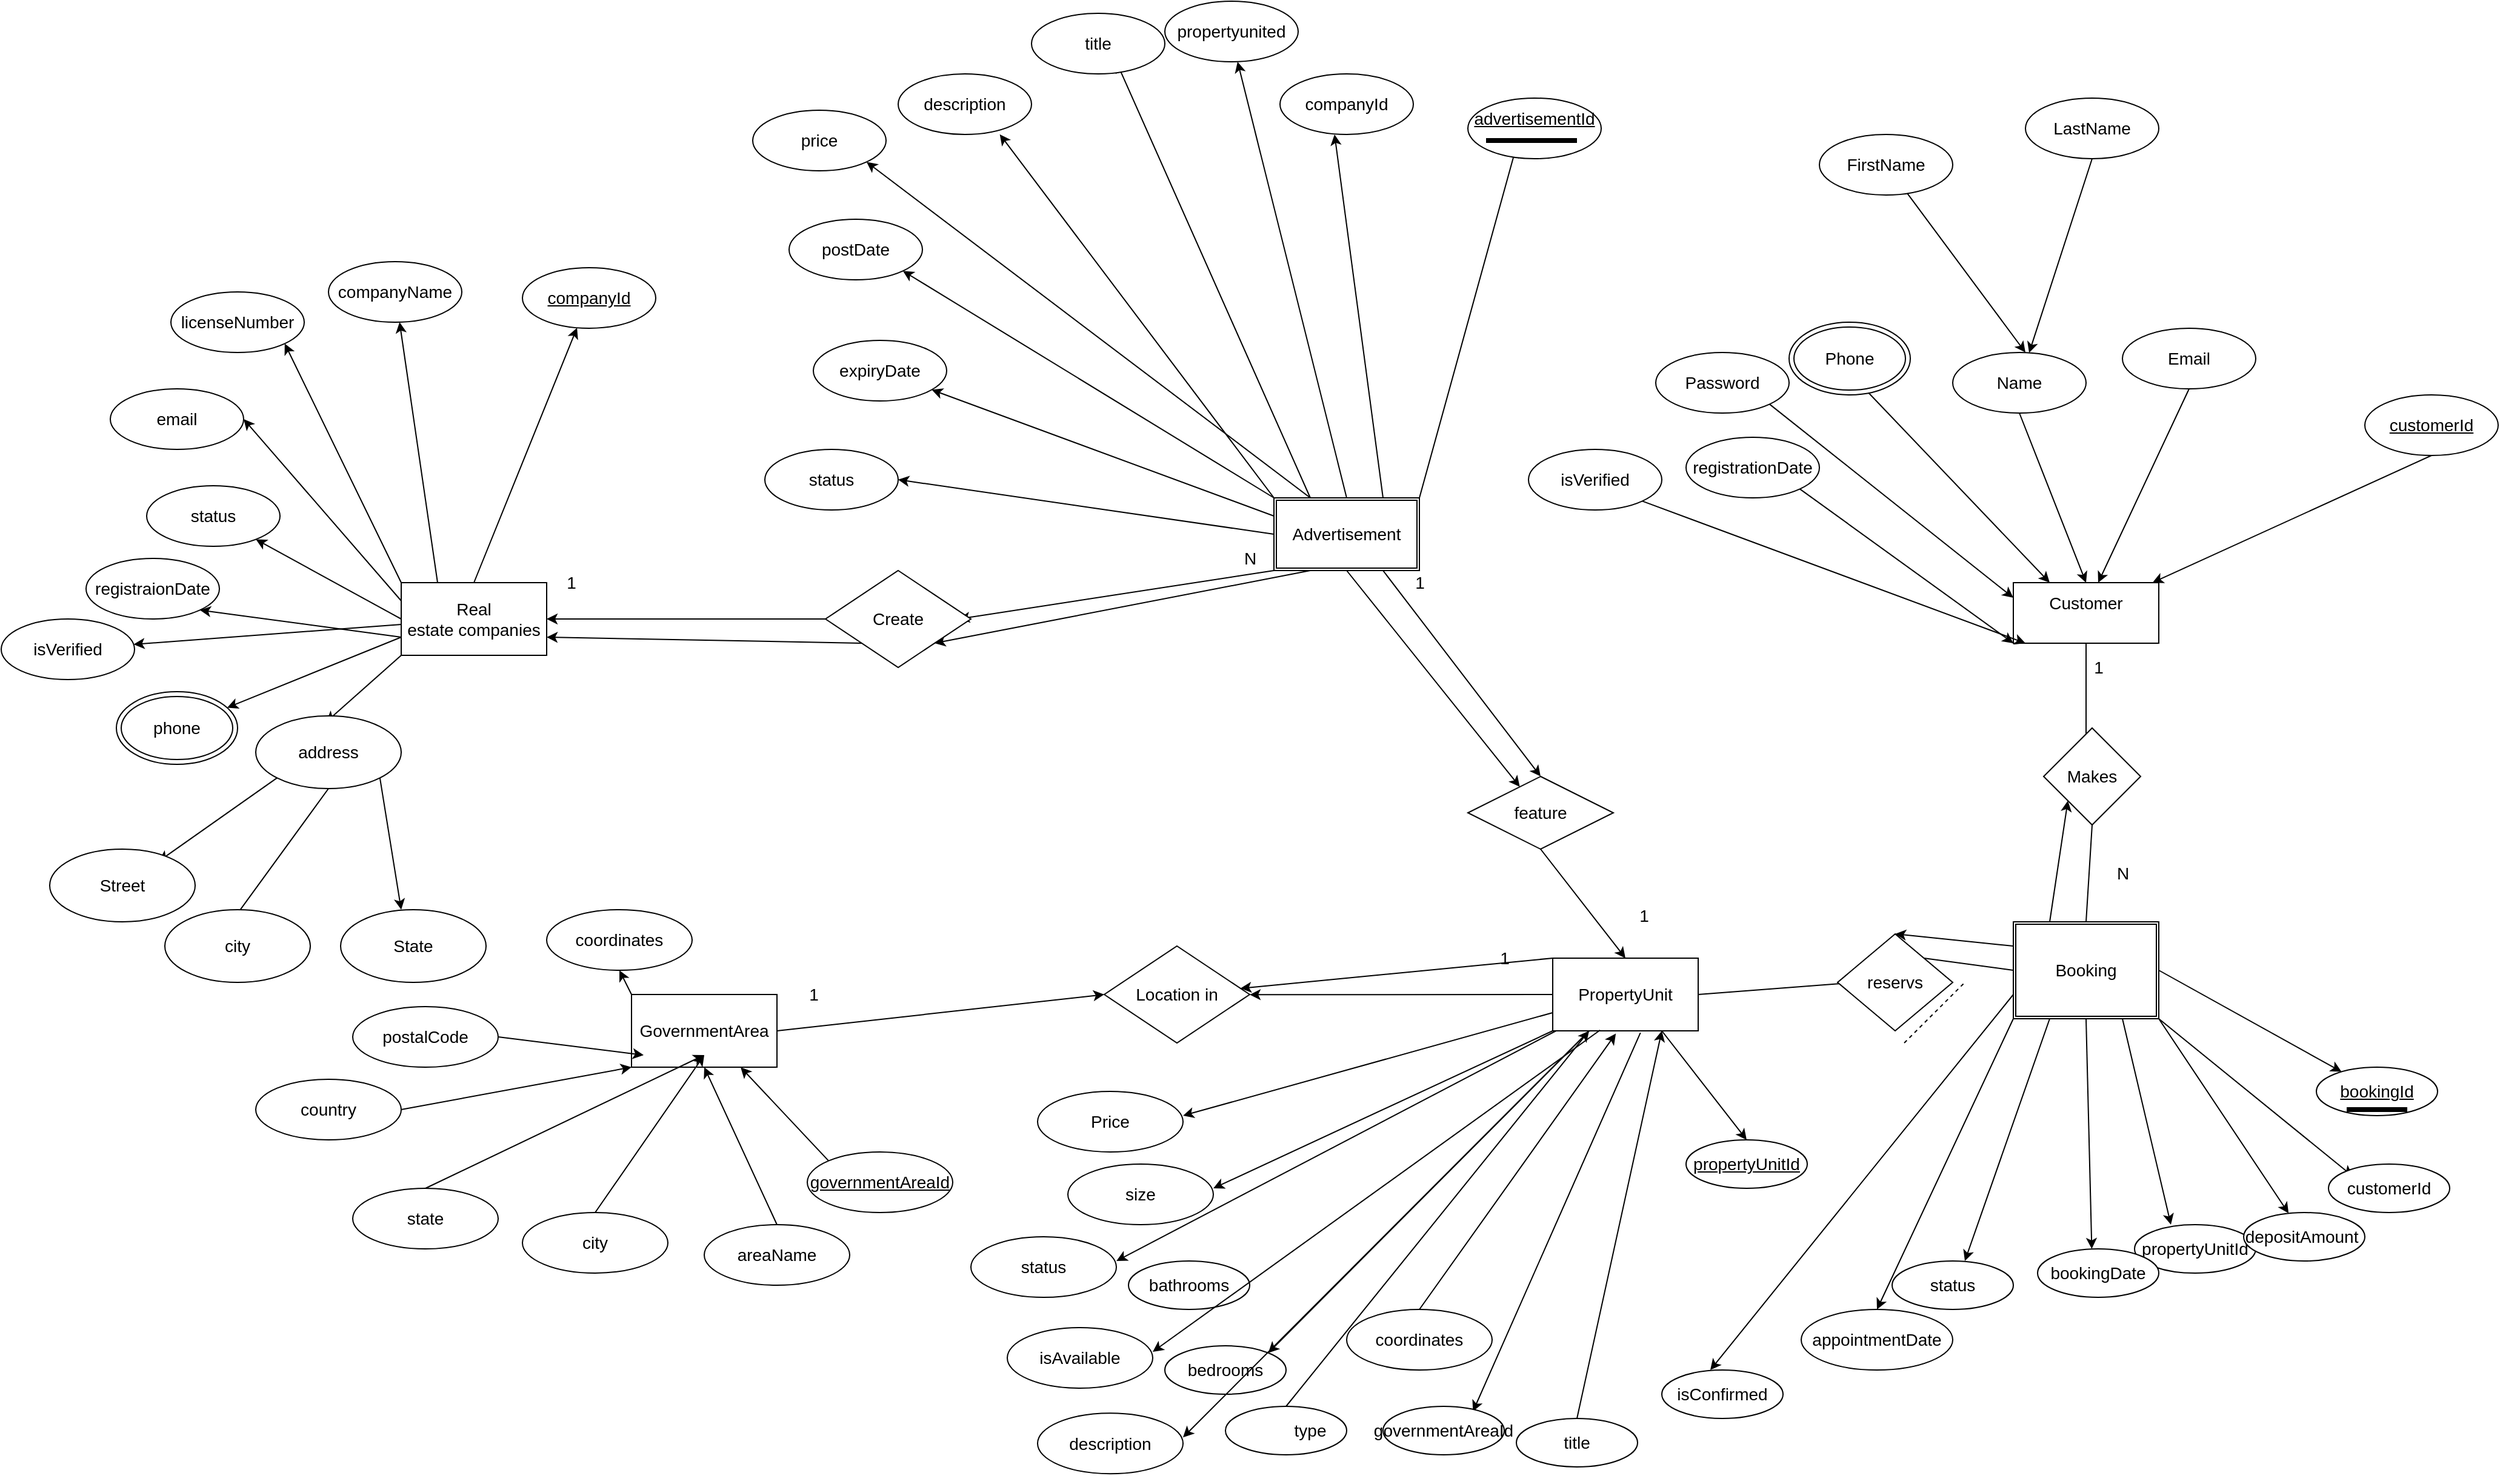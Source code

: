 <mxfile>
    <diagram id="lLyx0XdtuGJB43OEZlzJ" name="Page-1">
        <mxGraphModel dx="4102" dy="1222" grid="1" gridSize="10" guides="1" tooltips="1" connect="1" arrows="1" fold="1" page="1" pageScale="1" pageWidth="1200" pageHeight="1920" math="0" shadow="0">
            <root>
                <mxCell id="0"/>
                <mxCell id="1" parent="0"/>
                <mxCell id="188" style="edgeStyle=none;html=1;exitX=0.5;exitY=0;exitDx=0;exitDy=0;fontSize=14;" parent="1" source="63" target="187" edge="1">
                    <mxGeometry relative="1" as="geometry"/>
                </mxCell>
                <mxCell id="189" style="edgeStyle=none;html=1;exitX=0.25;exitY=0;exitDx=0;exitDy=0;fontSize=14;" parent="1" source="63" target="186" edge="1">
                    <mxGeometry relative="1" as="geometry"/>
                </mxCell>
                <mxCell id="190" style="edgeStyle=none;html=1;exitX=0;exitY=0;exitDx=0;exitDy=0;entryX=1;entryY=1;entryDx=0;entryDy=0;fontSize=14;" parent="1" source="63" target="185" edge="1">
                    <mxGeometry relative="1" as="geometry"/>
                </mxCell>
                <mxCell id="191" style="edgeStyle=none;html=1;exitX=0;exitY=0.25;exitDx=0;exitDy=0;entryX=1;entryY=0.5;entryDx=0;entryDy=0;fontSize=14;" parent="1" source="63" target="184" edge="1">
                    <mxGeometry relative="1" as="geometry"/>
                </mxCell>
                <mxCell id="192" style="edgeStyle=none;html=1;exitX=0;exitY=0.5;exitDx=0;exitDy=0;fontSize=14;" parent="1" source="63" target="183" edge="1">
                    <mxGeometry relative="1" as="geometry"/>
                </mxCell>
                <mxCell id="193" style="edgeStyle=none;html=1;exitX=0;exitY=0.75;exitDx=0;exitDy=0;entryX=1;entryY=1;entryDx=0;entryDy=0;fontSize=14;" parent="1" source="63" target="182" edge="1">
                    <mxGeometry relative="1" as="geometry"/>
                </mxCell>
                <mxCell id="195" style="edgeStyle=none;html=1;exitX=0;exitY=1;exitDx=0;exitDy=0;fontSize=14;" parent="1" source="63" edge="1">
                    <mxGeometry relative="1" as="geometry">
                        <mxPoint x="-552.026" y="725.135" as="targetPoint"/>
                    </mxGeometry>
                </mxCell>
                <mxCell id="197" style="edgeStyle=none;html=1;exitX=0;exitY=0.75;exitDx=0;exitDy=0;fontSize=14;" parent="1" source="63" target="196" edge="1">
                    <mxGeometry relative="1" as="geometry"/>
                </mxCell>
                <mxCell id="63" value="&lt;span style=&quot;font-size: 14px; line-height: 115%;&quot;&gt;Real&lt;br style=&quot;font-size: 14px;&quot;&gt;estate companies&lt;/span&gt;" style="rounded=0;whiteSpace=wrap;html=1;fontSize=14;" parent="1" vertex="1">
                    <mxGeometry x="-490" y="610" width="120" height="60" as="geometry"/>
                </mxCell>
                <mxCell id="222" style="edgeStyle=none;html=1;exitX=1;exitY=0.5;exitDx=0;exitDy=0;entryX=0;entryY=0.5;entryDx=0;entryDy=0;fontSize=14;" parent="1" source="65" target="206" edge="1">
                    <mxGeometry relative="1" as="geometry"/>
                </mxCell>
                <mxCell id="223" style="edgeStyle=none;html=1;exitX=0;exitY=0;exitDx=0;exitDy=0;entryX=0.5;entryY=1;entryDx=0;entryDy=0;fontSize=14;" parent="1" source="65" target="208" edge="1">
                    <mxGeometry relative="1" as="geometry"/>
                </mxCell>
                <mxCell id="65" value="GovernmentArea" style="rounded=0;whiteSpace=wrap;html=1;fontSize=14;" parent="1" vertex="1">
                    <mxGeometry x="-300" y="950" width="120" height="60" as="geometry"/>
                </mxCell>
                <mxCell id="130" style="edgeStyle=none;html=1;exitX=0.75;exitY=1;exitDx=0;exitDy=0;entryX=0.5;entryY=0;entryDx=0;entryDy=0;fontSize=14;" parent="1" source="66" target="131" edge="1">
                    <mxGeometry relative="1" as="geometry">
                        <mxPoint x="530" y="1160" as="targetPoint"/>
                    </mxGeometry>
                </mxCell>
                <mxCell id="145" style="edgeStyle=none;html=1;exitX=0;exitY=1;exitDx=0;exitDy=0;fontSize=14;" parent="1" source="66" edge="1">
                    <mxGeometry relative="1" as="geometry">
                        <mxPoint x="180" y="1110" as="targetPoint"/>
                    </mxGeometry>
                </mxCell>
                <mxCell id="205" style="edgeStyle=none;html=1;exitX=0;exitY=0.5;exitDx=0;exitDy=0;fontSize=14;" parent="1" source="66" edge="1">
                    <mxGeometry relative="1" as="geometry">
                        <mxPoint x="210" y="950.143" as="targetPoint"/>
                    </mxGeometry>
                </mxCell>
                <mxCell id="241" style="edgeStyle=none;html=1;exitX=0;exitY=0;exitDx=0;exitDy=0;fontSize=14;" parent="1" source="66" target="206" edge="1">
                    <mxGeometry relative="1" as="geometry"/>
                </mxCell>
                <mxCell id="66" value="PropertyUnit" style="rounded=0;whiteSpace=wrap;html=1;fontSize=14;" parent="1" vertex="1">
                    <mxGeometry x="460" y="920" width="120" height="60" as="geometry"/>
                </mxCell>
                <mxCell id="68" value="&#10;Customer&#10;&#10;" style="rounded=0;whiteSpace=wrap;html=1;fontSize=14;" parent="1" vertex="1">
                    <mxGeometry x="840" y="610" width="120" height="50" as="geometry"/>
                </mxCell>
                <mxCell id="86" style="edgeStyle=none;html=1;exitX=0.5;exitY=1;exitDx=0;exitDy=0;fontSize=14;" parent="1" source="69" edge="1">
                    <mxGeometry relative="1" as="geometry">
                        <mxPoint x="910" y="610" as="targetPoint"/>
                    </mxGeometry>
                </mxCell>
                <mxCell id="69" value="Email" style="ellipse;whiteSpace=wrap;html=1;fontSize=14;" parent="1" vertex="1">
                    <mxGeometry x="930" y="400" width="110" height="50" as="geometry"/>
                </mxCell>
                <mxCell id="89" style="edgeStyle=none;html=1;exitX=1;exitY=1;exitDx=0;exitDy=0;entryX=0;entryY=0.25;entryDx=0;entryDy=0;fontSize=14;" parent="1" source="71" target="68" edge="1">
                    <mxGeometry relative="1" as="geometry"/>
                </mxCell>
                <mxCell id="71" value="Password" style="ellipse;whiteSpace=wrap;html=1;fontSize=14;" parent="1" vertex="1">
                    <mxGeometry x="545" y="420" width="110" height="50" as="geometry"/>
                </mxCell>
                <mxCell id="83" style="edgeStyle=none;html=1;exitX=0.5;exitY=1;exitDx=0;exitDy=0;fontSize=14;" parent="1" source="72" target="74" edge="1">
                    <mxGeometry relative="1" as="geometry"/>
                </mxCell>
                <mxCell id="72" value="LastName" style="ellipse;whiteSpace=wrap;html=1;fontSize=14;" parent="1" vertex="1">
                    <mxGeometry x="850" y="210" width="110" height="50" as="geometry"/>
                </mxCell>
                <mxCell id="84" style="edgeStyle=none;html=1;fontSize=14;" parent="1" source="73" edge="1">
                    <mxGeometry relative="1" as="geometry">
                        <mxPoint x="850" y="420" as="targetPoint"/>
                    </mxGeometry>
                </mxCell>
                <mxCell id="73" value="FirstName" style="ellipse;whiteSpace=wrap;html=1;fontSize=14;" parent="1" vertex="1">
                    <mxGeometry x="680" y="240" width="110" height="50" as="geometry"/>
                </mxCell>
                <mxCell id="85" style="edgeStyle=none;html=1;exitX=0.5;exitY=1;exitDx=0;exitDy=0;entryX=0.5;entryY=0;entryDx=0;entryDy=0;fontSize=14;" parent="1" source="74" target="68" edge="1">
                    <mxGeometry relative="1" as="geometry"/>
                </mxCell>
                <mxCell id="74" value="Name" style="ellipse;whiteSpace=wrap;html=1;fontSize=14;" parent="1" vertex="1">
                    <mxGeometry x="790" y="420" width="110" height="50" as="geometry"/>
                </mxCell>
                <mxCell id="87" style="edgeStyle=none;html=1;exitX=0.5;exitY=1;exitDx=0;exitDy=0;fontSize=14;" parent="1" source="75" target="68" edge="1">
                    <mxGeometry relative="1" as="geometry"/>
                </mxCell>
                <mxCell id="75" value="customerId" style="ellipse;whiteSpace=wrap;html=1;fontStyle=4;fontSize=14;" parent="1" vertex="1">
                    <mxGeometry x="1130" y="455" width="110" height="50" as="geometry"/>
                </mxCell>
                <mxCell id="88" style="edgeStyle=none;html=1;entryX=0.25;entryY=0;entryDx=0;entryDy=0;exitX=0.653;exitY=0.967;exitDx=0;exitDy=0;exitPerimeter=0;fontSize=14;" parent="1" source="92" target="68" edge="1">
                    <mxGeometry relative="1" as="geometry">
                        <mxPoint x="717.818" y="439.379" as="sourcePoint"/>
                    </mxGeometry>
                </mxCell>
                <mxCell id="91" style="edgeStyle=none;html=1;exitX=1;exitY=1;exitDx=0;exitDy=0;fontSize=14;" parent="1" source="80" edge="1">
                    <mxGeometry relative="1" as="geometry">
                        <mxPoint x="850" y="660" as="targetPoint"/>
                    </mxGeometry>
                </mxCell>
                <mxCell id="80" value="isVerified" style="ellipse;whiteSpace=wrap;html=1;fontSize=14;" parent="1" vertex="1">
                    <mxGeometry x="440" y="500" width="110" height="50" as="geometry"/>
                </mxCell>
                <mxCell id="90" style="edgeStyle=none;html=1;exitX=1;exitY=1;exitDx=0;exitDy=0;entryX=0;entryY=1;entryDx=0;entryDy=0;fontSize=14;" parent="1" source="82" target="68" edge="1">
                    <mxGeometry relative="1" as="geometry"/>
                </mxCell>
                <mxCell id="82" value="registrationDate" style="ellipse;whiteSpace=wrap;html=1;fontSize=14;" parent="1" vertex="1">
                    <mxGeometry x="570" y="490" width="110" height="50" as="geometry"/>
                </mxCell>
                <mxCell id="92" value="Phone" style="ellipse;shape=doubleEllipse;whiteSpace=wrap;html=1;fontSize=14;" parent="1" vertex="1">
                    <mxGeometry x="655" y="395" width="100" height="60" as="geometry"/>
                </mxCell>
                <mxCell id="97" value="" style="endArrow=none;html=1;entryX=0.5;entryY=1;entryDx=0;entryDy=0;fontSize=14;" parent="1" target="68" edge="1">
                    <mxGeometry width="50" height="50" relative="1" as="geometry">
                        <mxPoint x="900" y="740" as="sourcePoint"/>
                        <mxPoint x="910" y="710" as="targetPoint"/>
                    </mxGeometry>
                </mxCell>
                <mxCell id="98" value="Makes" style="rhombus;whiteSpace=wrap;html=1;fontSize=14;" parent="1" vertex="1">
                    <mxGeometry x="865" y="730" width="80" height="80" as="geometry"/>
                </mxCell>
                <mxCell id="101" style="edgeStyle=none;html=1;exitX=1;exitY=1;exitDx=0;exitDy=0;fontSize=14;" parent="1" source="99" edge="1">
                    <mxGeometry relative="1" as="geometry">
                        <mxPoint x="1120" y="1100" as="targetPoint"/>
                    </mxGeometry>
                </mxCell>
                <mxCell id="102" style="edgeStyle=none;html=1;exitX=0.75;exitY=1;exitDx=0;exitDy=0;fontSize=14;" parent="1" source="99" edge="1">
                    <mxGeometry relative="1" as="geometry">
                        <mxPoint x="970.0" y="1140" as="targetPoint"/>
                    </mxGeometry>
                </mxCell>
                <mxCell id="103" style="edgeStyle=none;html=1;exitX=0.5;exitY=1;exitDx=0;exitDy=0;fontSize=14;" parent="1" source="99" edge="1">
                    <mxGeometry relative="1" as="geometry">
                        <mxPoint x="904.714" y="1160" as="targetPoint"/>
                    </mxGeometry>
                </mxCell>
                <mxCell id="104" style="edgeStyle=none;html=1;exitX=0.25;exitY=1;exitDx=0;exitDy=0;fontSize=14;" parent="1" source="99" edge="1">
                    <mxGeometry relative="1" as="geometry">
                        <mxPoint x="800.0" y="1170" as="targetPoint"/>
                    </mxGeometry>
                </mxCell>
                <mxCell id="105" style="edgeStyle=none;html=1;exitX=0;exitY=1;exitDx=0;exitDy=0;entryX=0.5;entryY=0;entryDx=0;entryDy=0;fontSize=14;" parent="1" source="99" target="118" edge="1">
                    <mxGeometry relative="1" as="geometry">
                        <mxPoint x="730" y="1190" as="targetPoint"/>
                    </mxGeometry>
                </mxCell>
                <mxCell id="106" style="edgeStyle=none;html=1;exitX=0;exitY=0.75;exitDx=0;exitDy=0;fontSize=14;" parent="1" source="99" edge="1">
                    <mxGeometry relative="1" as="geometry">
                        <mxPoint x="590.0" y="1260" as="targetPoint"/>
                    </mxGeometry>
                </mxCell>
                <mxCell id="107" style="edgeStyle=none;html=1;exitX=1;exitY=0.5;exitDx=0;exitDy=0;fontSize=14;" parent="1" source="99" target="108" edge="1">
                    <mxGeometry relative="1" as="geometry">
                        <mxPoint x="1150.0" y="1050" as="targetPoint"/>
                    </mxGeometry>
                </mxCell>
                <mxCell id="239" style="edgeStyle=none;html=1;exitX=0.25;exitY=0;exitDx=0;exitDy=0;entryX=0;entryY=1;entryDx=0;entryDy=0;fontSize=14;" parent="1" source="99" target="98" edge="1">
                    <mxGeometry relative="1" as="geometry"/>
                </mxCell>
                <mxCell id="240" style="edgeStyle=none;html=1;exitX=0;exitY=0.25;exitDx=0;exitDy=0;entryX=0.5;entryY=0;entryDx=0;entryDy=0;fontSize=14;" parent="1" source="99" target="124" edge="1">
                    <mxGeometry relative="1" as="geometry"/>
                </mxCell>
                <mxCell id="243" style="edgeStyle=none;html=1;exitX=1;exitY=1;exitDx=0;exitDy=0;" edge="1" parent="1" source="99" target="242">
                    <mxGeometry relative="1" as="geometry"/>
                </mxCell>
                <mxCell id="99" value="Booking" style="shape=ext;double=1;rounded=0;whiteSpace=wrap;html=1;fontSize=14;" parent="1" vertex="1">
                    <mxGeometry x="840" y="890" width="120" height="80" as="geometry"/>
                </mxCell>
                <mxCell id="100" value="" style="endArrow=none;html=1;exitX=0.5;exitY=0;exitDx=0;exitDy=0;fontSize=14;" parent="1" source="99" edge="1">
                    <mxGeometry width="50" height="50" relative="1" as="geometry">
                        <mxPoint x="860" y="760" as="sourcePoint"/>
                        <mxPoint x="905" y="810" as="targetPoint"/>
                    </mxGeometry>
                </mxCell>
                <mxCell id="108" value="&lt;u style=&quot;font-size: 14px;&quot;&gt;bookingId&lt;/u&gt;" style="ellipse;whiteSpace=wrap;html=1;fontSize=14;" parent="1" vertex="1">
                    <mxGeometry x="1090" y="1010" width="100" height="40" as="geometry"/>
                </mxCell>
                <mxCell id="111" value="customerId" style="ellipse;whiteSpace=wrap;html=1;fontSize=14;" parent="1" vertex="1">
                    <mxGeometry x="1100" y="1090" width="100" height="40" as="geometry"/>
                </mxCell>
                <mxCell id="112" value="propertyUnitId" style="ellipse;whiteSpace=wrap;html=1;fontSize=14;" parent="1" vertex="1">
                    <mxGeometry x="940" y="1140" width="100" height="40" as="geometry"/>
                </mxCell>
                <mxCell id="115" value="bookingDate" style="ellipse;whiteSpace=wrap;html=1;fontSize=14;" parent="1" vertex="1">
                    <mxGeometry x="860" y="1160" width="100" height="40" as="geometry"/>
                </mxCell>
                <mxCell id="116" value="status" style="ellipse;whiteSpace=wrap;html=1;fontSize=14;" parent="1" vertex="1">
                    <mxGeometry x="740" y="1170" width="100" height="40" as="geometry"/>
                </mxCell>
                <mxCell id="118" value="appointmentDate" style="ellipse;whiteSpace=wrap;html=1;fontSize=14;" parent="1" vertex="1">
                    <mxGeometry x="665" y="1210" width="125" height="50" as="geometry"/>
                </mxCell>
                <mxCell id="121" value="&lt;span style=&quot;text-align: left; font-size: 14px;&quot;&gt;isConfirmed&lt;/span&gt;" style="ellipse;whiteSpace=wrap;html=1;fontSize=14;" parent="1" vertex="1">
                    <mxGeometry x="550" y="1260" width="100" height="40" as="geometry"/>
                </mxCell>
                <mxCell id="123" value="" style="endArrow=none;html=1;fontSize=14;" parent="1" edge="1">
                    <mxGeometry width="50" height="50" relative="1" as="geometry">
                        <mxPoint x="580" y="950" as="sourcePoint"/>
                        <mxPoint x="710" y="940" as="targetPoint"/>
                    </mxGeometry>
                </mxCell>
                <mxCell id="124" value="reservs" style="rhombus;whiteSpace=wrap;html=1;fontSize=14;" parent="1" vertex="1">
                    <mxGeometry x="695" y="900" width="95" height="80" as="geometry"/>
                </mxCell>
                <mxCell id="126" value="" style="endArrow=none;html=1;entryX=0;entryY=0.5;entryDx=0;entryDy=0;exitX=1;exitY=0;exitDx=0;exitDy=0;fontSize=14;" parent="1" source="124" target="99" edge="1">
                    <mxGeometry width="50" height="50" relative="1" as="geometry">
                        <mxPoint x="770" y="930" as="sourcePoint"/>
                        <mxPoint x="820" y="880" as="targetPoint"/>
                    </mxGeometry>
                </mxCell>
                <mxCell id="131" value="&lt;span style=&quot;text-align: left; font-size: 14px;&quot;&gt;&lt;u style=&quot;font-size: 14px;&quot;&gt;propertyUnitId&lt;/u&gt;&lt;/span&gt;" style="ellipse;whiteSpace=wrap;html=1;fontSize=14;" parent="1" vertex="1">
                    <mxGeometry x="570" y="1070" width="100" height="40" as="geometry"/>
                </mxCell>
                <mxCell id="132" style="edgeStyle=none;html=1;entryX=0.742;entryY=0.105;entryDx=0;entryDy=0;entryPerimeter=0;exitX=0.603;exitY=1.026;exitDx=0;exitDy=0;exitPerimeter=0;fontSize=14;" parent="1" source="66" target="133" edge="1">
                    <mxGeometry relative="1" as="geometry">
                        <mxPoint x="470" y="1160" as="targetPoint"/>
                        <mxPoint x="540" y="990" as="sourcePoint"/>
                    </mxGeometry>
                </mxCell>
                <mxCell id="133" value="&lt;div style=&quot;text-align: left; font-size: 14px;&quot;&gt;&lt;span style=&quot;background-color: initial; font-size: 14px;&quot;&gt;governmentAreaId&lt;/span&gt;&lt;/div&gt;" style="ellipse;whiteSpace=wrap;html=1;fontSize=14;" parent="1" vertex="1">
                    <mxGeometry x="320" y="1290" width="100" height="40" as="geometry"/>
                </mxCell>
                <mxCell id="134" style="edgeStyle=none;html=1;entryX=1;entryY=0;entryDx=0;entryDy=0;fontSize=14;" parent="1" source="66" target="135" edge="1">
                    <mxGeometry relative="1" as="geometry">
                        <mxPoint x="360" y="1110" as="targetPoint"/>
                        <mxPoint x="510" y="990" as="sourcePoint"/>
                    </mxGeometry>
                </mxCell>
                <mxCell id="135" value="&lt;div style=&quot;text-align: left; font-size: 14px;&quot;&gt;&lt;span style=&quot;background-color: initial; font-size: 14px;&quot;&gt;bedrooms&lt;/span&gt;&lt;/div&gt;" style="ellipse;whiteSpace=wrap;html=1;fontSize=14;" parent="1" vertex="1">
                    <mxGeometry x="140" y="1240" width="100" height="40" as="geometry"/>
                </mxCell>
                <mxCell id="148" style="edgeStyle=none;html=1;exitX=0.5;exitY=0;exitDx=0;exitDy=0;fontSize=14;" parent="1" source="137" edge="1">
                    <mxGeometry relative="1" as="geometry">
                        <mxPoint x="550" y="980" as="targetPoint"/>
                    </mxGeometry>
                </mxCell>
                <mxCell id="137" value="&lt;div style=&quot;text-align: left; font-size: 14px;&quot;&gt;&lt;span style=&quot;background-color: initial; font-size: 14px;&quot;&gt;title&lt;/span&gt;&lt;/div&gt;" style="ellipse;whiteSpace=wrap;html=1;fontSize=14;" parent="1" vertex="1">
                    <mxGeometry x="430" y="1300" width="100" height="40" as="geometry"/>
                </mxCell>
                <mxCell id="149" style="edgeStyle=none;html=1;exitX=0.5;exitY=0;exitDx=0;exitDy=0;entryX=0.25;entryY=1;entryDx=0;entryDy=0;fontSize=14;" parent="1" source="139" target="66" edge="1">
                    <mxGeometry relative="1" as="geometry"/>
                </mxCell>
                <mxCell id="139" value="&lt;blockquote style=&quot;margin: 0 0 0 40px; border: none; padding: 0px;&quot;&gt;&lt;div style=&quot;text-align: left; font-size: 14px;&quot;&gt;&lt;span style=&quot;background-color: initial; font-size: 14px;&quot;&gt;type&lt;/span&gt;&lt;/div&gt;&lt;/blockquote&gt;" style="ellipse;whiteSpace=wrap;html=1;fontSize=14;" parent="1" vertex="1">
                    <mxGeometry x="190" y="1290" width="100" height="40" as="geometry"/>
                </mxCell>
                <mxCell id="141" value="&lt;div style=&quot;text-align: left; font-size: 14px;&quot;&gt;&lt;span style=&quot;background-color: initial; font-size: 14px;&quot;&gt;bathrooms&lt;/span&gt;&lt;/div&gt;" style="ellipse;whiteSpace=wrap;html=1;fontSize=14;" parent="1" vertex="1">
                    <mxGeometry x="110" y="1170" width="100" height="40" as="geometry"/>
                </mxCell>
                <mxCell id="146" value="size" style="ellipse;whiteSpace=wrap;html=1;fontSize=14;" parent="1" vertex="1">
                    <mxGeometry x="60" y="1090" width="120" height="50" as="geometry"/>
                </mxCell>
                <mxCell id="151" style="edgeStyle=none;html=1;exitX=0.5;exitY=1;exitDx=0;exitDy=0;fontSize=14;" parent="1" source="150" target="152" edge="1">
                    <mxGeometry relative="1" as="geometry">
                        <mxPoint x="520.429" y="790" as="targetPoint"/>
                    </mxGeometry>
                </mxCell>
                <mxCell id="156" style="edgeStyle=none;html=1;exitX=1;exitY=0;exitDx=0;exitDy=0;fontSize=14;" parent="1" source="150" edge="1">
                    <mxGeometry relative="1" as="geometry">
                        <mxPoint x="430" y="250" as="targetPoint"/>
                    </mxGeometry>
                </mxCell>
                <mxCell id="157" style="edgeStyle=none;html=1;exitX=0.75;exitY=0;exitDx=0;exitDy=0;fontSize=14;" parent="1" source="150" edge="1">
                    <mxGeometry relative="1" as="geometry">
                        <mxPoint x="280" y="240" as="targetPoint"/>
                    </mxGeometry>
                </mxCell>
                <mxCell id="158" style="edgeStyle=none;html=1;exitX=0.5;exitY=0;exitDx=0;exitDy=0;fontSize=14;" parent="1" source="150" edge="1">
                    <mxGeometry relative="1" as="geometry">
                        <mxPoint x="200" y="180" as="targetPoint"/>
                    </mxGeometry>
                </mxCell>
                <mxCell id="159" style="edgeStyle=none;html=1;exitX=0.25;exitY=0;exitDx=0;exitDy=0;fontSize=14;" parent="1" source="150" edge="1">
                    <mxGeometry relative="1" as="geometry">
                        <mxPoint x="100" y="180" as="targetPoint"/>
                    </mxGeometry>
                </mxCell>
                <mxCell id="160" style="edgeStyle=none;html=1;exitX=0;exitY=0;exitDx=0;exitDy=0;entryX=0.762;entryY=0.998;entryDx=0;entryDy=0;entryPerimeter=0;fontSize=14;" parent="1" source="150" target="163" edge="1">
                    <mxGeometry relative="1" as="geometry">
                        <mxPoint y="250" as="targetPoint"/>
                    </mxGeometry>
                </mxCell>
                <mxCell id="170" style="edgeStyle=none;html=1;exitX=0;exitY=0.25;exitDx=0;exitDy=0;fontSize=14;" parent="1" source="150" target="167" edge="1">
                    <mxGeometry relative="1" as="geometry">
                        <mxPoint y="480" as="targetPoint"/>
                    </mxGeometry>
                </mxCell>
                <mxCell id="172" style="edgeStyle=none;html=1;exitX=0;exitY=0.5;exitDx=0;exitDy=0;entryX=1;entryY=0.5;entryDx=0;entryDy=0;fontSize=14;" parent="1" source="150" target="171" edge="1">
                    <mxGeometry relative="1" as="geometry"/>
                </mxCell>
                <mxCell id="173" style="edgeStyle=none;html=1;exitX=0;exitY=0;exitDx=0;exitDy=0;entryX=1;entryY=1;entryDx=0;entryDy=0;fontSize=14;" parent="1" source="150" target="168" edge="1">
                    <mxGeometry relative="1" as="geometry"/>
                </mxCell>
                <mxCell id="174" style="edgeStyle=none;html=1;exitX=0.25;exitY=0;exitDx=0;exitDy=0;entryX=1;entryY=1;entryDx=0;entryDy=0;fontSize=14;" parent="1" source="150" target="166" edge="1">
                    <mxGeometry relative="1" as="geometry"/>
                </mxCell>
                <mxCell id="175" style="edgeStyle=none;html=1;exitX=0;exitY=1;exitDx=0;exitDy=0;fontSize=14;" parent="1" source="150" edge="1">
                    <mxGeometry relative="1" as="geometry">
                        <mxPoint x="-30" y="640" as="targetPoint"/>
                    </mxGeometry>
                </mxCell>
                <mxCell id="236" style="edgeStyle=none;html=1;exitX=0.25;exitY=1;exitDx=0;exitDy=0;entryX=1;entryY=1;entryDx=0;entryDy=0;fontSize=14;" parent="1" source="150" target="176" edge="1">
                    <mxGeometry relative="1" as="geometry">
                        <mxPoint x="-10" y="660" as="targetPoint"/>
                    </mxGeometry>
                </mxCell>
                <mxCell id="238" style="edgeStyle=none;html=1;exitX=0.75;exitY=1;exitDx=0;exitDy=0;entryX=0.5;entryY=0;entryDx=0;entryDy=0;fontSize=14;" parent="1" source="150" target="152" edge="1">
                    <mxGeometry relative="1" as="geometry"/>
                </mxCell>
                <mxCell id="150" value="Advertisement" style="shape=ext;double=1;rounded=0;whiteSpace=wrap;html=1;fontSize=14;" parent="1" vertex="1">
                    <mxGeometry x="230" y="540" width="120" height="60" as="geometry"/>
                </mxCell>
                <mxCell id="153" style="edgeStyle=none;html=1;exitX=0.5;exitY=1;exitDx=0;exitDy=0;entryX=0.5;entryY=0;entryDx=0;entryDy=0;fontSize=14;" parent="1" source="152" target="66" edge="1">
                    <mxGeometry relative="1" as="geometry"/>
                </mxCell>
                <mxCell id="152" value="feature" style="rhombus;whiteSpace=wrap;html=1;fontSize=14;" parent="1" vertex="1">
                    <mxGeometry x="390" y="770" width="120" height="60" as="geometry"/>
                </mxCell>
                <mxCell id="161" value="&lt;div style=&quot;font-size: 14px;&quot;&gt;&lt;u style=&quot;font-size: 14px;&quot;&gt;advertisementId&lt;/u&gt;&lt;/div&gt;&lt;div style=&quot;font-size: 14px;&quot;&gt;&lt;br style=&quot;font-size: 14px;&quot;&gt;&lt;/div&gt;" style="ellipse;whiteSpace=wrap;html=1;fontSize=14;" parent="1" vertex="1">
                    <mxGeometry x="390" y="210" width="110" height="50" as="geometry"/>
                </mxCell>
                <mxCell id="162" value="companyId" style="ellipse;whiteSpace=wrap;html=1;fontSize=14;" parent="1" vertex="1">
                    <mxGeometry x="235" y="190" width="110" height="50" as="geometry"/>
                </mxCell>
                <mxCell id="163" value="description" style="ellipse;whiteSpace=wrap;html=1;fontSize=14;" parent="1" vertex="1">
                    <mxGeometry x="-80" y="190" width="110" height="50" as="geometry"/>
                </mxCell>
                <mxCell id="164" value="title" style="ellipse;whiteSpace=wrap;html=1;fontSize=14;" parent="1" vertex="1">
                    <mxGeometry x="30" y="140" width="110" height="50" as="geometry"/>
                </mxCell>
                <mxCell id="165" value="propertyunited" style="ellipse;whiteSpace=wrap;html=1;fontSize=14;" parent="1" vertex="1">
                    <mxGeometry x="140" y="130" width="110" height="50" as="geometry"/>
                </mxCell>
                <mxCell id="166" value="price" style="ellipse;whiteSpace=wrap;html=1;fontSize=14;" parent="1" vertex="1">
                    <mxGeometry x="-200" y="220" width="110" height="50" as="geometry"/>
                </mxCell>
                <mxCell id="167" value="expiryDate" style="ellipse;whiteSpace=wrap;html=1;fontSize=14;" parent="1" vertex="1">
                    <mxGeometry x="-150" y="410" width="110" height="50" as="geometry"/>
                </mxCell>
                <mxCell id="168" value="postDate" style="ellipse;whiteSpace=wrap;html=1;fontSize=14;" parent="1" vertex="1">
                    <mxGeometry x="-170" y="310" width="110" height="50" as="geometry"/>
                </mxCell>
                <mxCell id="171" value="&lt;div style=&quot;text-align: left; font-size: 14px;&quot;&gt;&lt;span style=&quot;background-color: initial; font-size: 14px;&quot;&gt;status&lt;/span&gt;&lt;/div&gt;" style="ellipse;whiteSpace=wrap;html=1;fontSize=14;" parent="1" vertex="1">
                    <mxGeometry x="-190" y="500" width="110" height="50" as="geometry"/>
                </mxCell>
                <mxCell id="177" style="edgeStyle=none;html=1;exitX=0;exitY=0.5;exitDx=0;exitDy=0;entryX=1;entryY=0.5;entryDx=0;entryDy=0;fontSize=14;" parent="1" source="176" target="63" edge="1">
                    <mxGeometry relative="1" as="geometry"/>
                </mxCell>
                <mxCell id="237" style="edgeStyle=none;html=1;exitX=0;exitY=1;exitDx=0;exitDy=0;entryX=1;entryY=0.75;entryDx=0;entryDy=0;fontSize=14;" parent="1" source="176" target="63" edge="1">
                    <mxGeometry relative="1" as="geometry"/>
                </mxCell>
                <mxCell id="176" value="Create" style="rhombus;whiteSpace=wrap;html=1;fontSize=14;" parent="1" vertex="1">
                    <mxGeometry x="-140" y="600" width="120" height="80" as="geometry"/>
                </mxCell>
                <mxCell id="182" value="&lt;div style=&quot;text-align: left; font-size: 14px;&quot;&gt;&lt;span style=&quot;background-color: initial; font-size: 14px;&quot;&gt;registraionDate&lt;/span&gt;&lt;/div&gt;" style="ellipse;whiteSpace=wrap;html=1;fontSize=14;" parent="1" vertex="1">
                    <mxGeometry x="-750" y="590" width="110" height="50" as="geometry"/>
                </mxCell>
                <mxCell id="183" value="&lt;div style=&quot;text-align: left; font-size: 14px;&quot;&gt;&lt;span style=&quot;background-color: initial; font-size: 14px;&quot;&gt;status&lt;/span&gt;&lt;/div&gt;" style="ellipse;whiteSpace=wrap;html=1;fontSize=14;" parent="1" vertex="1">
                    <mxGeometry x="-700" y="530" width="110" height="50" as="geometry"/>
                </mxCell>
                <mxCell id="184" value="&lt;div style=&quot;text-align: left; font-size: 14px;&quot;&gt;email&lt;br style=&quot;font-size: 14px;&quot;&gt;&lt;/div&gt;" style="ellipse;whiteSpace=wrap;html=1;fontSize=14;" parent="1" vertex="1">
                    <mxGeometry x="-730" y="450" width="110" height="50" as="geometry"/>
                </mxCell>
                <mxCell id="185" value="&lt;div style=&quot;text-align: left; font-size: 14px;&quot;&gt;licenseNumber&lt;br style=&quot;font-size: 14px;&quot;&gt;&lt;/div&gt;" style="ellipse;whiteSpace=wrap;html=1;fontSize=14;" parent="1" vertex="1">
                    <mxGeometry x="-680" y="370" width="110" height="50" as="geometry"/>
                </mxCell>
                <mxCell id="186" value="&lt;div style=&quot;text-align: left; font-size: 14px;&quot;&gt;companyName&lt;br style=&quot;font-size: 14px;&quot;&gt;&lt;/div&gt;" style="ellipse;whiteSpace=wrap;html=1;fontSize=14;" parent="1" vertex="1">
                    <mxGeometry x="-550" y="345" width="110" height="50" as="geometry"/>
                </mxCell>
                <mxCell id="187" value="&lt;div style=&quot;text-align: left; font-size: 14px;&quot;&gt;companyId&lt;br style=&quot;font-size: 14px;&quot;&gt;&lt;/div&gt;" style="ellipse;whiteSpace=wrap;html=1;fontStyle=4;fontSize=14;" parent="1" vertex="1">
                    <mxGeometry x="-390" y="350" width="110" height="50" as="geometry"/>
                </mxCell>
                <mxCell id="196" value="phone" style="ellipse;shape=doubleEllipse;whiteSpace=wrap;html=1;fontSize=14;" parent="1" vertex="1">
                    <mxGeometry x="-725" y="700" width="100" height="60" as="geometry"/>
                </mxCell>
                <mxCell id="199" style="edgeStyle=none;html=1;exitX=0;exitY=1;exitDx=0;exitDy=0;fontSize=14;" parent="1" source="198" edge="1">
                    <mxGeometry relative="1" as="geometry">
                        <mxPoint x="-690" y="840" as="targetPoint"/>
                    </mxGeometry>
                </mxCell>
                <mxCell id="200" style="edgeStyle=none;html=1;exitX=0.5;exitY=1;exitDx=0;exitDy=0;fontSize=14;" parent="1" source="198" edge="1">
                    <mxGeometry relative="1" as="geometry">
                        <mxPoint x="-630" y="890" as="targetPoint"/>
                    </mxGeometry>
                </mxCell>
                <mxCell id="201" style="edgeStyle=none;html=1;exitX=1;exitY=1;exitDx=0;exitDy=0;fontSize=14;" parent="1" source="198" edge="1">
                    <mxGeometry relative="1" as="geometry">
                        <mxPoint x="-490.0" y="880" as="targetPoint"/>
                    </mxGeometry>
                </mxCell>
                <mxCell id="198" value="address" style="ellipse;whiteSpace=wrap;html=1;fontSize=14;" parent="1" vertex="1">
                    <mxGeometry x="-610" y="720" width="120" height="60" as="geometry"/>
                </mxCell>
                <mxCell id="202" value="Street" style="ellipse;whiteSpace=wrap;html=1;fontSize=14;" parent="1" vertex="1">
                    <mxGeometry x="-780" y="830" width="120" height="60" as="geometry"/>
                </mxCell>
                <mxCell id="203" value="city" style="ellipse;whiteSpace=wrap;html=1;fontSize=14;" parent="1" vertex="1">
                    <mxGeometry x="-685" y="880" width="120" height="60" as="geometry"/>
                </mxCell>
                <mxCell id="204" value="State" style="ellipse;whiteSpace=wrap;html=1;fontSize=14;" parent="1" vertex="1">
                    <mxGeometry x="-540" y="880" width="120" height="60" as="geometry"/>
                </mxCell>
                <mxCell id="206" value="Location in" style="rhombus;whiteSpace=wrap;html=1;fontSize=14;" parent="1" vertex="1">
                    <mxGeometry x="90" y="910" width="120" height="80" as="geometry"/>
                </mxCell>
                <mxCell id="208" value="coordinates" style="ellipse;whiteSpace=wrap;html=1;fontSize=14;" parent="1" vertex="1">
                    <mxGeometry x="-370" y="880" width="120" height="50" as="geometry"/>
                </mxCell>
                <mxCell id="221" style="edgeStyle=none;html=1;exitX=1;exitY=0.5;exitDx=0;exitDy=0;fontSize=14;" parent="1" source="209" edge="1">
                    <mxGeometry relative="1" as="geometry">
                        <mxPoint x="-290.0" y="1000" as="targetPoint"/>
                    </mxGeometry>
                </mxCell>
                <mxCell id="209" value="postalCode" style="ellipse;whiteSpace=wrap;html=1;fontSize=14;" parent="1" vertex="1">
                    <mxGeometry x="-530" y="960" width="120" height="50" as="geometry"/>
                </mxCell>
                <mxCell id="216" style="edgeStyle=none;html=1;exitX=0;exitY=0;exitDx=0;exitDy=0;entryX=0.75;entryY=1;entryDx=0;entryDy=0;fontSize=14;" parent="1" source="210" target="65" edge="1">
                    <mxGeometry relative="1" as="geometry"/>
                </mxCell>
                <mxCell id="210" value="&lt;u style=&quot;font-size: 14px;&quot;&gt;governmentAreaId&lt;/u&gt;" style="ellipse;whiteSpace=wrap;html=1;fontSize=14;" parent="1" vertex="1">
                    <mxGeometry x="-155" y="1080" width="120" height="50" as="geometry"/>
                </mxCell>
                <mxCell id="217" style="edgeStyle=none;html=1;exitX=0.5;exitY=0;exitDx=0;exitDy=0;entryX=0.5;entryY=1;entryDx=0;entryDy=0;fontSize=14;" parent="1" source="211" target="65" edge="1">
                    <mxGeometry relative="1" as="geometry"/>
                </mxCell>
                <mxCell id="211" value="areaName" style="ellipse;whiteSpace=wrap;html=1;fontSize=14;" parent="1" vertex="1">
                    <mxGeometry x="-240" y="1140" width="120" height="50" as="geometry"/>
                </mxCell>
                <mxCell id="218" style="edgeStyle=none;html=1;exitX=0.5;exitY=0;exitDx=0;exitDy=0;fontSize=14;" parent="1" source="212" edge="1">
                    <mxGeometry relative="1" as="geometry">
                        <mxPoint x="-240.0" y="1000" as="targetPoint"/>
                    </mxGeometry>
                </mxCell>
                <mxCell id="212" value="city" style="ellipse;whiteSpace=wrap;html=1;fontSize=14;" parent="1" vertex="1">
                    <mxGeometry x="-390" y="1130" width="120" height="50" as="geometry"/>
                </mxCell>
                <mxCell id="219" style="edgeStyle=none;html=1;exitX=0.5;exitY=0;exitDx=0;exitDy=0;fontSize=14;" parent="1" source="213" edge="1">
                    <mxGeometry relative="1" as="geometry">
                        <mxPoint x="-240.0" y="1000" as="targetPoint"/>
                    </mxGeometry>
                </mxCell>
                <mxCell id="213" value="state" style="ellipse;whiteSpace=wrap;html=1;fontSize=14;" parent="1" vertex="1">
                    <mxGeometry x="-530" y="1110" width="120" height="50" as="geometry"/>
                </mxCell>
                <mxCell id="220" style="edgeStyle=none;html=1;exitX=1;exitY=0.5;exitDx=0;exitDy=0;entryX=0;entryY=1;entryDx=0;entryDy=0;fontSize=14;" parent="1" source="214" target="65" edge="1">
                    <mxGeometry relative="1" as="geometry"/>
                </mxCell>
                <mxCell id="214" value="country" style="ellipse;whiteSpace=wrap;html=1;fontSize=14;" parent="1" vertex="1">
                    <mxGeometry x="-610" y="1020" width="120" height="50" as="geometry"/>
                </mxCell>
                <mxCell id="224" value="1" style="text;html=1;align=center;verticalAlign=middle;resizable=0;points=[];autosize=1;strokeColor=none;fillColor=none;fontSize=14;" parent="1" vertex="1">
                    <mxGeometry x="-365" y="595" width="30" height="30" as="geometry"/>
                </mxCell>
                <mxCell id="225" value="N" style="text;html=1;align=center;verticalAlign=middle;resizable=0;points=[];autosize=1;strokeColor=none;fillColor=none;fontSize=14;" parent="1" vertex="1">
                    <mxGeometry x="195" y="575" width="30" height="30" as="geometry"/>
                </mxCell>
                <mxCell id="226" value="1" style="text;html=1;align=center;verticalAlign=middle;resizable=0;points=[];autosize=1;strokeColor=none;fillColor=none;fontSize=14;" parent="1" vertex="1">
                    <mxGeometry x="335" y="595" width="30" height="30" as="geometry"/>
                </mxCell>
                <mxCell id="227" value="1" style="text;html=1;align=center;verticalAlign=middle;resizable=0;points=[];autosize=1;strokeColor=none;fillColor=none;fontSize=14;" parent="1" vertex="1">
                    <mxGeometry x="520" y="870" width="30" height="30" as="geometry"/>
                </mxCell>
                <mxCell id="228" value="1" style="text;html=1;align=center;verticalAlign=middle;resizable=0;points=[];autosize=1;strokeColor=none;fillColor=none;fontSize=14;" parent="1" vertex="1">
                    <mxGeometry x="405" y="905" width="30" height="30" as="geometry"/>
                </mxCell>
                <mxCell id="229" value="1" style="text;html=1;align=center;verticalAlign=middle;resizable=0;points=[];autosize=1;strokeColor=none;fillColor=none;fontSize=14;" parent="1" vertex="1">
                    <mxGeometry x="-165" y="935" width="30" height="30" as="geometry"/>
                </mxCell>
                <mxCell id="230" value="1" style="text;html=1;align=center;verticalAlign=middle;resizable=0;points=[];autosize=1;strokeColor=none;fillColor=none;fontSize=14;" parent="1" vertex="1">
                    <mxGeometry x="895" y="665" width="30" height="30" as="geometry"/>
                </mxCell>
                <mxCell id="231" value="N" style="text;html=1;align=center;verticalAlign=middle;resizable=0;points=[];autosize=1;strokeColor=none;fillColor=none;fontSize=14;" parent="1" vertex="1">
                    <mxGeometry x="915" y="835" width="30" height="30" as="geometry"/>
                </mxCell>
                <mxCell id="232" value="" style="endArrow=none;dashed=1;html=1;fontSize=14;" parent="1" edge="1">
                    <mxGeometry width="50" height="50" relative="1" as="geometry">
                        <mxPoint x="750" y="990" as="sourcePoint"/>
                        <mxPoint x="800" y="940" as="targetPoint"/>
                    </mxGeometry>
                </mxCell>
                <mxCell id="234" value="" style="line;strokeWidth=4;html=1;perimeter=backbonePerimeter;points=[];outlineConnect=0;fontSize=14;" parent="1" vertex="1">
                    <mxGeometry x="1115" y="1040" width="50" height="10" as="geometry"/>
                </mxCell>
                <mxCell id="235" value="" style="line;strokeWidth=4;html=1;perimeter=backbonePerimeter;points=[];outlineConnect=0;fontSize=14;" parent="1" vertex="1">
                    <mxGeometry x="405" y="240" width="75" height="10" as="geometry"/>
                </mxCell>
                <mxCell id="242" value="&lt;p data-pm-slice=&quot;1 1 []&quot;&gt;depositAmount&amp;nbsp;&lt;/p&gt;" style="ellipse;whiteSpace=wrap;html=1;fontSize=14;" vertex="1" parent="1">
                    <mxGeometry x="1030" y="1130" width="100" height="40" as="geometry"/>
                </mxCell>
                <mxCell id="244" style="edgeStyle=none;html=1;exitX=0;exitY=0.75;exitDx=0;exitDy=0;fontSize=14;" edge="1" parent="1" source="66">
                    <mxGeometry relative="1" as="geometry">
                        <mxPoint x="155" y="1050" as="targetPoint"/>
                        <mxPoint x="435" y="920" as="sourcePoint"/>
                    </mxGeometry>
                </mxCell>
                <mxCell id="245" value="Price" style="ellipse;whiteSpace=wrap;html=1;fontSize=14;" vertex="1" parent="1">
                    <mxGeometry x="35" y="1030" width="120" height="50" as="geometry"/>
                </mxCell>
                <mxCell id="246" style="edgeStyle=none;html=1;fontSize=14;" edge="1" parent="1" source="66">
                    <mxGeometry relative="1" as="geometry">
                        <mxPoint x="100" y="1170" as="targetPoint"/>
                        <mxPoint x="380" y="1040" as="sourcePoint"/>
                    </mxGeometry>
                </mxCell>
                <mxCell id="247" value="status" style="ellipse;whiteSpace=wrap;html=1;fontSize=14;" vertex="1" parent="1">
                    <mxGeometry x="-20" y="1150" width="120" height="50" as="geometry"/>
                </mxCell>
                <mxCell id="248" style="edgeStyle=none;html=1;fontSize=14;exitX=0.326;exitY=0.99;exitDx=0;exitDy=0;exitPerimeter=0;" edge="1" parent="1" source="66">
                    <mxGeometry relative="1" as="geometry">
                        <mxPoint x="130" y="1245" as="targetPoint"/>
                        <mxPoint x="492.727" y="1055" as="sourcePoint"/>
                    </mxGeometry>
                </mxCell>
                <mxCell id="249" value="isAvailable" style="ellipse;whiteSpace=wrap;html=1;fontSize=14;" vertex="1" parent="1">
                    <mxGeometry x="10" y="1225" width="120" height="50" as="geometry"/>
                </mxCell>
                <mxCell id="250" style="edgeStyle=none;html=1;fontSize=14;" edge="1" parent="1" source="66">
                    <mxGeometry relative="1" as="geometry">
                        <mxPoint x="155" y="1315.6" as="targetPoint"/>
                        <mxPoint x="524.12" y="1050" as="sourcePoint"/>
                    </mxGeometry>
                </mxCell>
                <mxCell id="251" value="description" style="ellipse;whiteSpace=wrap;html=1;fontSize=14;" vertex="1" parent="1">
                    <mxGeometry x="35" y="1295.6" width="120" height="50" as="geometry"/>
                </mxCell>
                <mxCell id="255" style="edgeStyle=none;html=1;exitX=0.5;exitY=0;exitDx=0;exitDy=0;entryX=0.434;entryY=1.038;entryDx=0;entryDy=0;entryPerimeter=0;" edge="1" parent="1" source="254" target="66">
                    <mxGeometry relative="1" as="geometry"/>
                </mxCell>
                <mxCell id="254" value="coordinates" style="ellipse;whiteSpace=wrap;html=1;fontSize=14;" vertex="1" parent="1">
                    <mxGeometry x="290" y="1210" width="120" height="50" as="geometry"/>
                </mxCell>
                <mxCell id="256" style="edgeStyle=none;html=1;fontSize=14;" edge="1" parent="1" target="257" source="63">
                    <mxGeometry relative="1" as="geometry">
                        <mxPoint x="-610" y="750" as="sourcePoint"/>
                    </mxGeometry>
                </mxCell>
                <mxCell id="257" value="&lt;div style=&quot;text-align: left; font-size: 14px;&quot;&gt;&lt;span style=&quot;background-color: initial; font-size: 14px;&quot;&gt;isVerified&lt;/span&gt;&lt;/div&gt;" style="ellipse;whiteSpace=wrap;html=1;fontSize=14;" vertex="1" parent="1">
                    <mxGeometry x="-820" y="640" width="110" height="50" as="geometry"/>
                </mxCell>
            </root>
        </mxGraphModel>
    </diagram>
</mxfile>